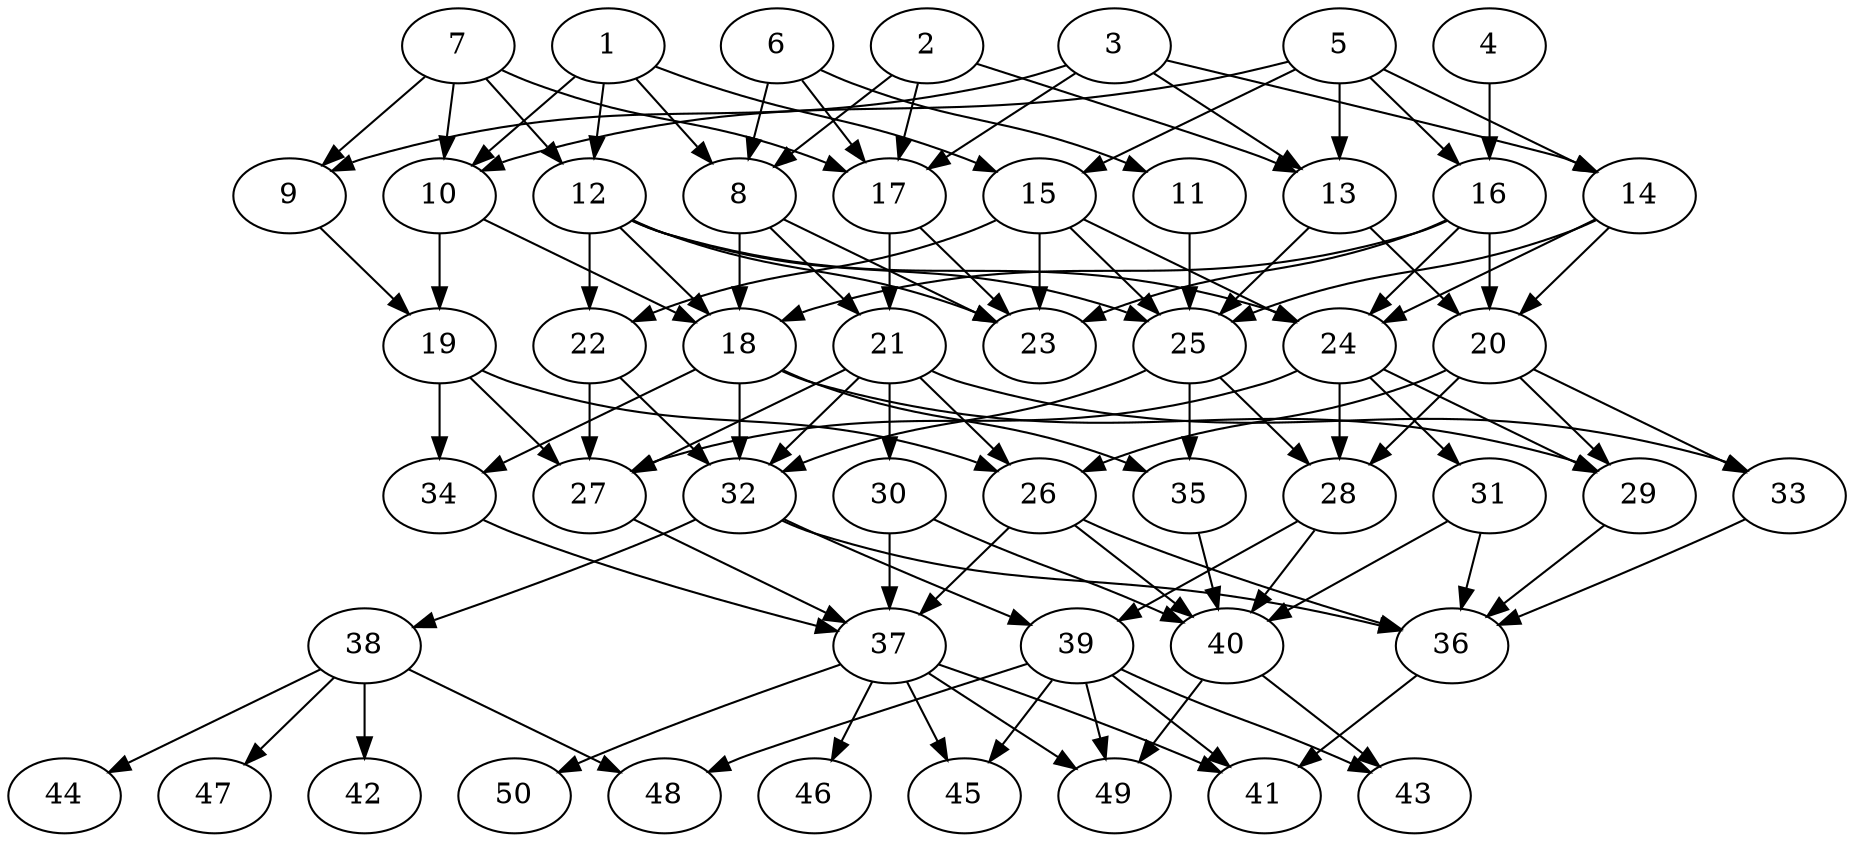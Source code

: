 // DAG automatically generated by daggen at Fri Jul 29 10:10:31 2022
// ./daggen --dot -n 50 --ccr 0.5 --fat 0.5 --regular 0.5 --density 0.5 -o data/50/random_50_16.gv 
digraph G {
  1 [compute_size="496036709272", trans_size="69969", result_size="91136", ram="3451634",alpha="0.01"]
  1 -> 8 [size ="91136"]
  1 -> 10 [size ="91136"]
  1 -> 12 [size ="91136"]
  1 -> 15 [size ="91136"]
  2 [compute_size="231928233984", trans_size="938479", result_size="13312", ram="17876432",alpha="0.01"]
  2 -> 8 [size ="13312"]
  2 -> 13 [size ="13312"]
  2 -> 17 [size ="13312"]
  3 [compute_size="41482985068", trans_size="382563", result_size="70656", ram="1702153",alpha="0.15"]
  3 -> 9 [size ="70656"]
  3 -> 13 [size ="70656"]
  3 -> 14 [size ="70656"]
  3 -> 17 [size ="70656"]
  4 [compute_size="134217728000", trans_size="647248", result_size="1024", ram="32757612",alpha="0.11"]
  4 -> 16 [size ="1024"]
  5 [compute_size="24272324928", trans_size="313182", result_size="70656", ram="39044908",alpha="0.01"]
  5 -> 10 [size ="70656"]
  5 -> 13 [size ="70656"]
  5 -> 14 [size ="70656"]
  5 -> 15 [size ="70656"]
  5 -> 16 [size ="70656"]
  6 [compute_size="134217728000", trans_size="1034814", result_size="1024", ram="36609412",alpha="0.15"]
  6 -> 8 [size ="1024"]
  6 -> 11 [size ="1024"]
  6 -> 17 [size ="1024"]
  7 [compute_size="194854665053", trans_size="199701", result_size="1024", ram="51424624",alpha="0.04"]
  7 -> 9 [size ="1024"]
  7 -> 10 [size ="1024"]
  7 -> 12 [size ="1024"]
  7 -> 17 [size ="1024"]
  8 [compute_size="231928233984", trans_size="242611", result_size="13312", ram="41246992",alpha="0.04"]
  8 -> 18 [size ="13312"]
  8 -> 21 [size ="13312"]
  8 -> 23 [size ="13312"]
  9 [compute_size="231928233984", trans_size="511161", result_size="13312", ram="5295540",alpha="0.20"]
  9 -> 19 [size ="13312"]
  10 [compute_size="16598160450", trans_size="600324", result_size="91136", ram="24852430",alpha="0.16"]
  10 -> 18 [size ="91136"]
  10 -> 19 [size ="91136"]
  11 [compute_size="195080235864", trans_size="1021302", result_size="74752", ram="51302136",alpha="0.14"]
  11 -> 25 [size ="74752"]
  12 [compute_size="68719476736", trans_size="157213", result_size="74752", ram="28629528",alpha="0.07"]
  12 -> 18 [size ="74752"]
  12 -> 22 [size ="74752"]
  12 -> 23 [size ="74752"]
  12 -> 24 [size ="74752"]
  12 -> 25 [size ="74752"]
  13 [compute_size="368293445632", trans_size="230620", result_size="9216", ram="35567052",alpha="0.02"]
  13 -> 20 [size ="9216"]
  13 -> 25 [size ="9216"]
  14 [compute_size="17749849719", trans_size="450903", result_size="70656", ram="25987020",alpha="0.10"]
  14 -> 20 [size ="70656"]
  14 -> 24 [size ="70656"]
  14 -> 25 [size ="70656"]
  15 [compute_size="697011586447", trans_size="1014030", result_size="54272", ram="41491736",alpha="0.07"]
  15 -> 22 [size ="54272"]
  15 -> 23 [size ="54272"]
  15 -> 24 [size ="54272"]
  15 -> 25 [size ="54272"]
  16 [compute_size="15720796037", trans_size="766305", result_size="13312", ram="2228736",alpha="0.00"]
  16 -> 18 [size ="13312"]
  16 -> 20 [size ="13312"]
  16 -> 23 [size ="13312"]
  16 -> 24 [size ="13312"]
  17 [compute_size="44107401566", trans_size="886922", result_size="1024", ram="32987564",alpha="0.12"]
  17 -> 21 [size ="1024"]
  17 -> 23 [size ="1024"]
  18 [compute_size="755667618", trans_size="385630", result_size="29696", ram="11419199",alpha="0.10"]
  18 -> 29 [size ="29696"]
  18 -> 32 [size ="29696"]
  18 -> 34 [size ="29696"]
  18 -> 35 [size ="29696"]
  19 [compute_size="1073741824000", trans_size="679979", result_size="1024", ram="51600252",alpha="0.04"]
  19 -> 26 [size ="1024"]
  19 -> 27 [size ="1024"]
  19 -> 34 [size ="1024"]
  20 [compute_size="28991029248", trans_size="871451", result_size="29696", ram="49632356",alpha="0.16"]
  20 -> 26 [size ="29696"]
  20 -> 28 [size ="29696"]
  20 -> 29 [size ="29696"]
  20 -> 33 [size ="29696"]
  21 [compute_size="50556724012", trans_size="761736", result_size="1024", ram="42970660",alpha="0.01"]
  21 -> 26 [size ="1024"]
  21 -> 27 [size ="1024"]
  21 -> 30 [size ="1024"]
  21 -> 32 [size ="1024"]
  21 -> 33 [size ="1024"]
  22 [compute_size="88776402920", trans_size="672866", result_size="29696", ram="48060480",alpha="0.01"]
  22 -> 27 [size ="29696"]
  22 -> 32 [size ="29696"]
  23 [compute_size="2388788319", trans_size="837422", result_size="0", ram="45783228",alpha="0.17"]
  24 [compute_size="48689059088", trans_size="734739", result_size="1024", ram="15338437",alpha="0.18"]
  24 -> 27 [size ="1024"]
  24 -> 28 [size ="1024"]
  24 -> 29 [size ="1024"]
  24 -> 31 [size ="1024"]
  25 [compute_size="763648077660", trans_size="1010748", result_size="91136", ram="14668518",alpha="0.18"]
  25 -> 28 [size ="91136"]
  25 -> 32 [size ="91136"]
  25 -> 35 [size ="91136"]
  26 [compute_size="782757789696", trans_size="791005", result_size="54272", ram="49203112",alpha="0.17"]
  26 -> 36 [size ="54272"]
  26 -> 37 [size ="54272"]
  26 -> 40 [size ="54272"]
  27 [compute_size="26718313930", trans_size="263748", result_size="54272", ram="47405472",alpha="0.00"]
  27 -> 37 [size ="54272"]
  28 [compute_size="31361090401", trans_size="503150", result_size="70656", ram="24917980",alpha="0.00"]
  28 -> 39 [size ="70656"]
  28 -> 40 [size ="70656"]
  29 [compute_size="15024530984", trans_size="606885", result_size="13312", ram="47694596",alpha="0.15"]
  29 -> 36 [size ="13312"]
  30 [compute_size="12479832778", trans_size="1007241", result_size="13312", ram="28832046",alpha="0.16"]
  30 -> 37 [size ="13312"]
  30 -> 40 [size ="13312"]
  31 [compute_size="245790484316", trans_size="732294", result_size="91136", ram="36394620",alpha="0.15"]
  31 -> 36 [size ="91136"]
  31 -> 40 [size ="91136"]
  32 [compute_size="8589934592", trans_size="606739", result_size="70656", ram="28747812",alpha="0.15"]
  32 -> 36 [size ="70656"]
  32 -> 38 [size ="70656"]
  32 -> 39 [size ="70656"]
  33 [compute_size="134217728000", trans_size="332601", result_size="1024", ram="49593084",alpha="0.05"]
  33 -> 36 [size ="1024"]
  34 [compute_size="7648418428", trans_size="790524", result_size="1024", ram="50594528",alpha="0.17"]
  34 -> 37 [size ="1024"]
  35 [compute_size="6463563690", trans_size="974623", result_size="9216", ram="30866444",alpha="0.12"]
  35 -> 40 [size ="9216"]
  36 [compute_size="24235924304", trans_size="955118", result_size="91136", ram="34552100",alpha="0.06"]
  36 -> 41 [size ="91136"]
  37 [compute_size="245947333236", trans_size="422511", result_size="1024", ram="29182254",alpha="0.18"]
  37 -> 41 [size ="1024"]
  37 -> 45 [size ="1024"]
  37 -> 46 [size ="1024"]
  37 -> 49 [size ="1024"]
  37 -> 50 [size ="1024"]
  38 [compute_size="184093433772", trans_size="599621", result_size="74752", ram="10945989",alpha="0.01"]
  38 -> 42 [size ="74752"]
  38 -> 44 [size ="74752"]
  38 -> 47 [size ="74752"]
  38 -> 48 [size ="74752"]
  39 [compute_size="1049990826", trans_size="445284", result_size="70656", ram="14633655",alpha="0.02"]
  39 -> 41 [size ="70656"]
  39 -> 43 [size ="70656"]
  39 -> 45 [size ="70656"]
  39 -> 48 [size ="70656"]
  39 -> 49 [size ="70656"]
  40 [compute_size="26001882316", trans_size="510341", result_size="1024", ram="20662358",alpha="0.06"]
  40 -> 43 [size ="1024"]
  40 -> 49 [size ="1024"]
  41 [compute_size="11195457126", trans_size="571246", result_size="0", ram="12997917",alpha="0.10"]
  42 [compute_size="12599492852", trans_size="342355", result_size="0", ram="41795448",alpha="0.02"]
  43 [compute_size="259016810884", trans_size="151388", result_size="0", ram="42316220",alpha="0.10"]
  44 [compute_size="19422551269", trans_size="278739", result_size="0", ram="37994028",alpha="0.05"]
  45 [compute_size="8589934592", trans_size="748934", result_size="0", ram="12236540",alpha="0.08"]
  46 [compute_size="549755813888", trans_size="281013", result_size="0", ram="21910746",alpha="0.16"]
  47 [compute_size="4643098273", trans_size="961350", result_size="0", ram="44409484",alpha="0.06"]
  48 [compute_size="368293445632", trans_size="1002267", result_size="0", ram="12631460",alpha="0.03"]
  49 [compute_size="1875222371", trans_size="829497", result_size="0", ram="37348192",alpha="0.17"]
  50 [compute_size="5096780798", trans_size="208355", result_size="0", ram="37909508",alpha="0.09"]
}